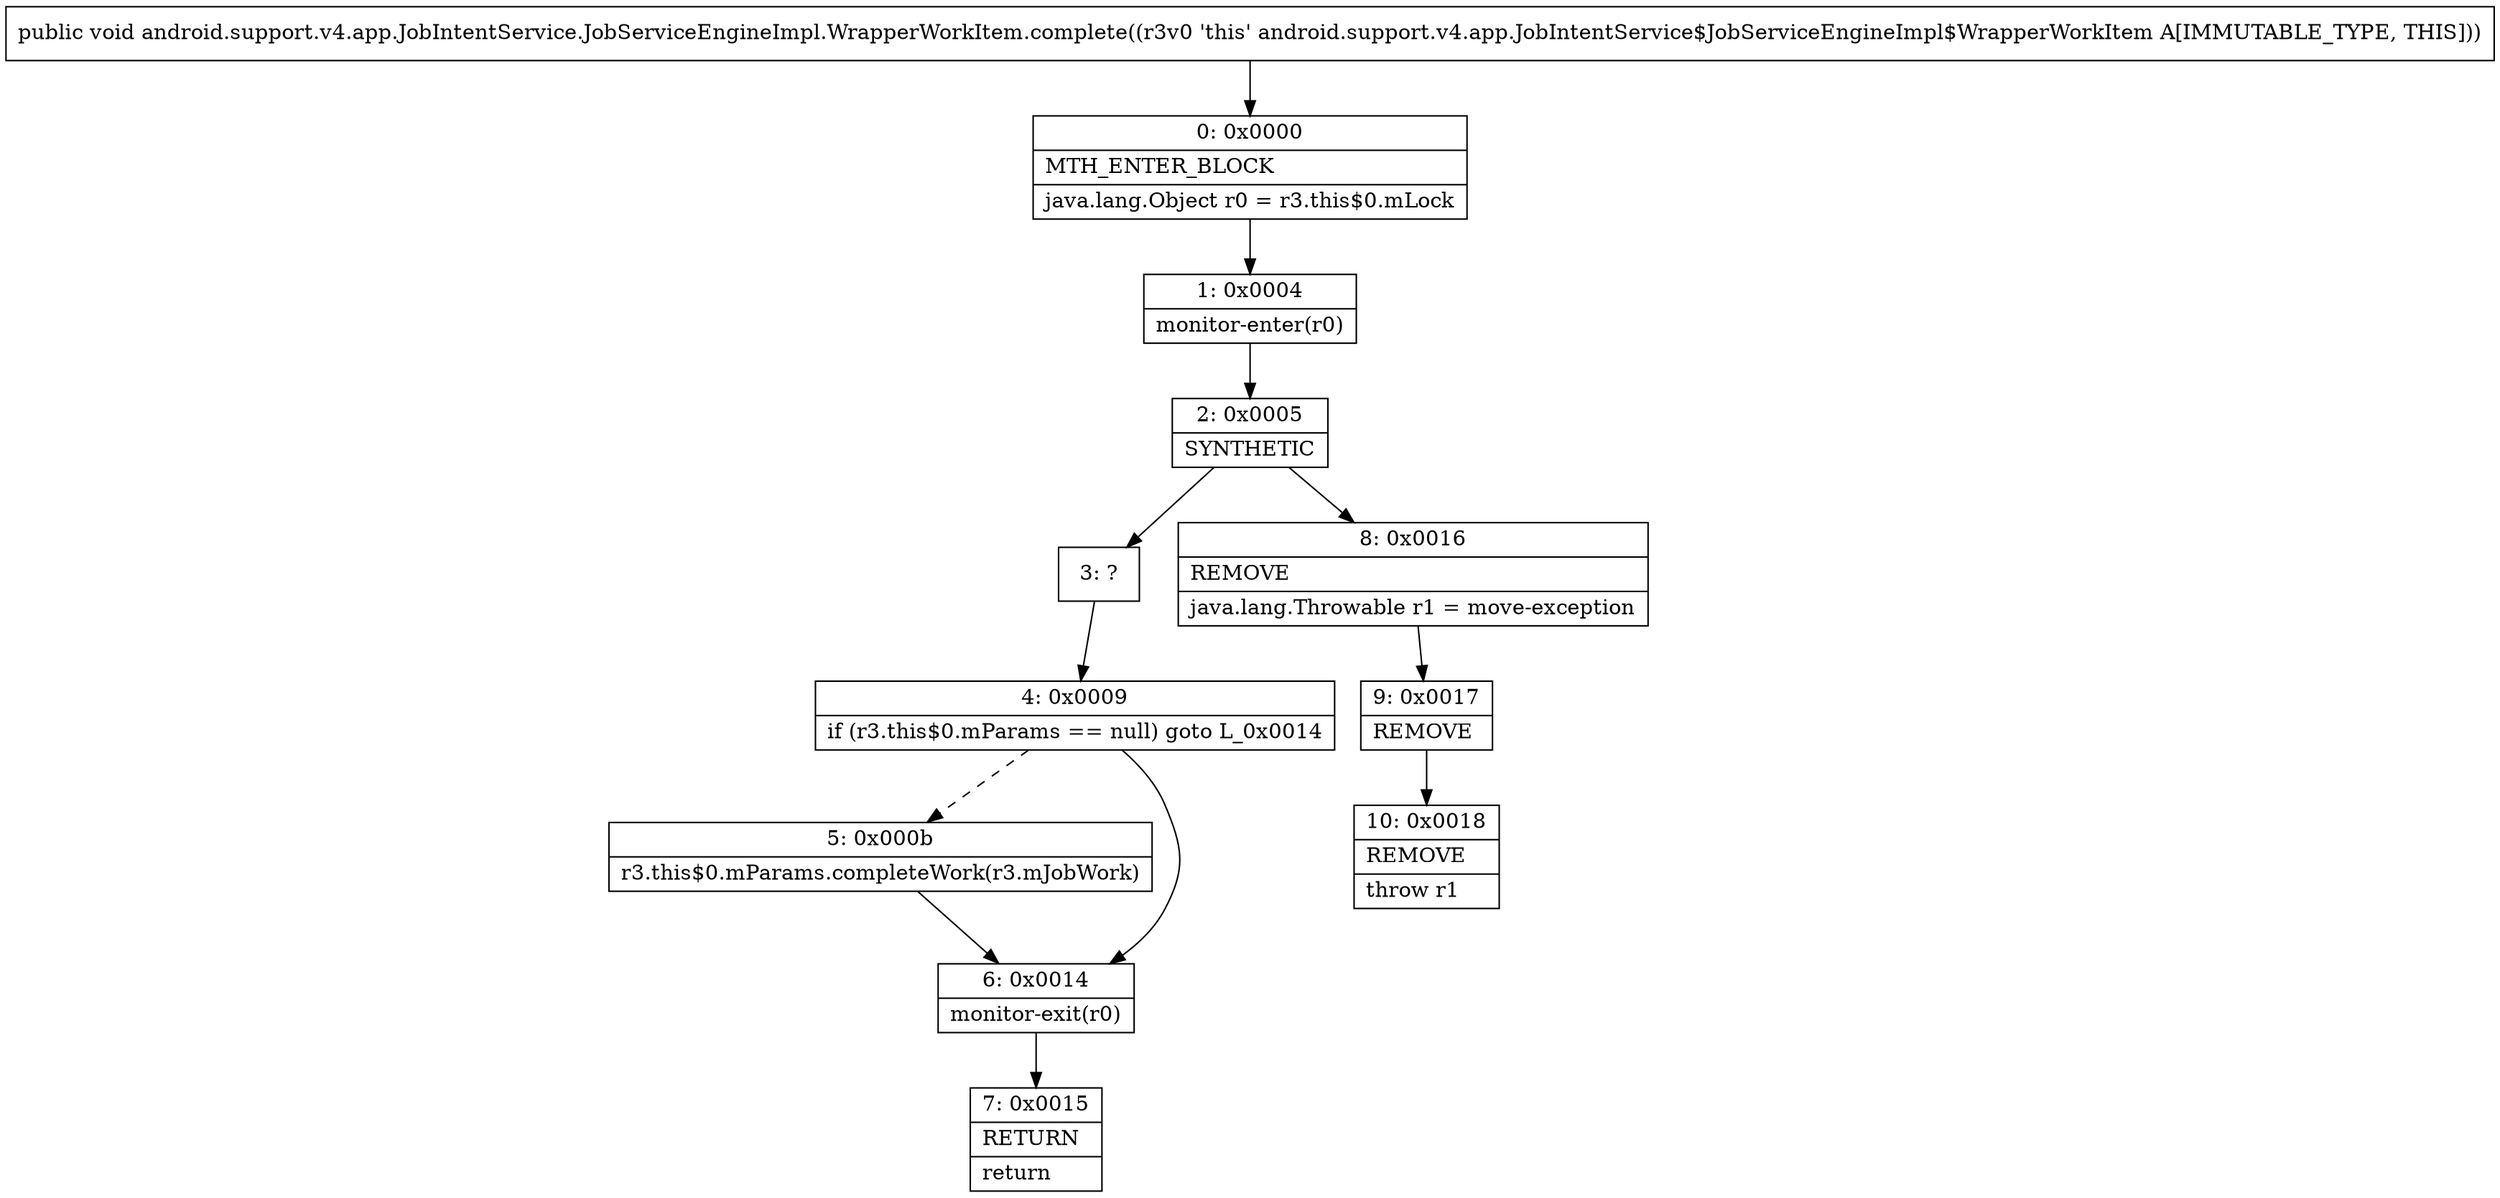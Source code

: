 digraph "CFG forandroid.support.v4.app.JobIntentService.JobServiceEngineImpl.WrapperWorkItem.complete()V" {
Node_0 [shape=record,label="{0\:\ 0x0000|MTH_ENTER_BLOCK\l|java.lang.Object r0 = r3.this$0.mLock\l}"];
Node_1 [shape=record,label="{1\:\ 0x0004|monitor\-enter(r0)\l}"];
Node_2 [shape=record,label="{2\:\ 0x0005|SYNTHETIC\l}"];
Node_3 [shape=record,label="{3\:\ ?}"];
Node_4 [shape=record,label="{4\:\ 0x0009|if (r3.this$0.mParams == null) goto L_0x0014\l}"];
Node_5 [shape=record,label="{5\:\ 0x000b|r3.this$0.mParams.completeWork(r3.mJobWork)\l}"];
Node_6 [shape=record,label="{6\:\ 0x0014|monitor\-exit(r0)\l}"];
Node_7 [shape=record,label="{7\:\ 0x0015|RETURN\l|return\l}"];
Node_8 [shape=record,label="{8\:\ 0x0016|REMOVE\l|java.lang.Throwable r1 = move\-exception\l}"];
Node_9 [shape=record,label="{9\:\ 0x0017|REMOVE\l}"];
Node_10 [shape=record,label="{10\:\ 0x0018|REMOVE\l|throw r1\l}"];
MethodNode[shape=record,label="{public void android.support.v4.app.JobIntentService.JobServiceEngineImpl.WrapperWorkItem.complete((r3v0 'this' android.support.v4.app.JobIntentService$JobServiceEngineImpl$WrapperWorkItem A[IMMUTABLE_TYPE, THIS])) }"];
MethodNode -> Node_0;
Node_0 -> Node_1;
Node_1 -> Node_2;
Node_2 -> Node_3;
Node_2 -> Node_8;
Node_3 -> Node_4;
Node_4 -> Node_5[style=dashed];
Node_4 -> Node_6;
Node_5 -> Node_6;
Node_6 -> Node_7;
Node_8 -> Node_9;
Node_9 -> Node_10;
}


